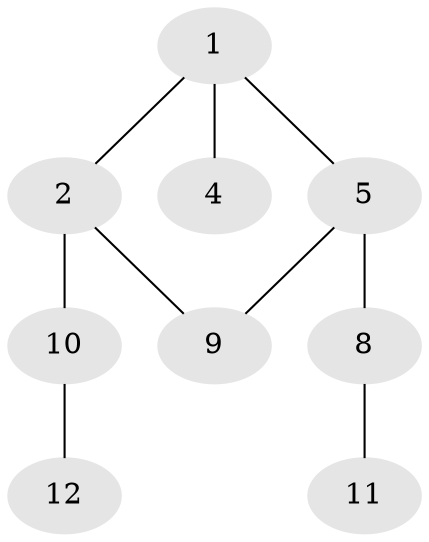// Generated by graph-tools (version 1.1) at 2025/46/02/15/25 05:46:28]
// undirected, 9 vertices, 9 edges
graph export_dot {
graph [start="1"]
  node [color=gray90,style=filled];
  1 [super="+14"];
  2 [super="+3+6"];
  4 [super="+7+18"];
  5;
  8 [super="+6"];
  9 [super="+16"];
  10 [super="+3+17+20"];
  11 [super="+13+15"];
  12 [super="+15+19"];
  1 -- 2;
  1 -- 4;
  1 -- 5;
  2 -- 9;
  2 -- 10;
  5 -- 9;
  5 -- 8;
  8 -- 11;
  10 -- 12;
}
